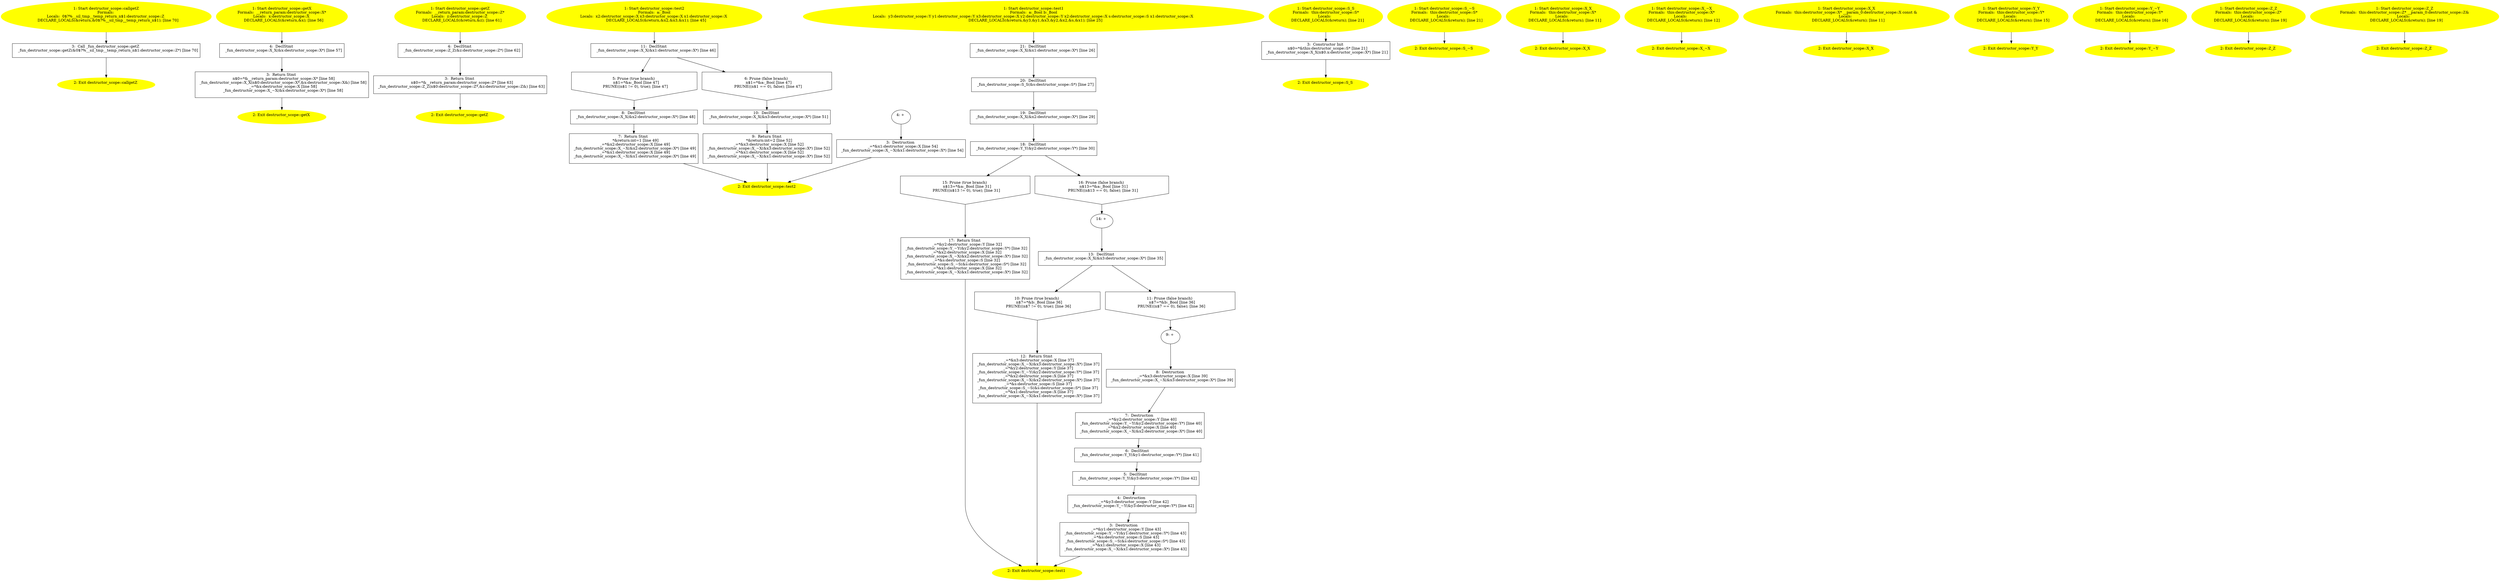 /* @generated */
digraph iCFG {
"callgetZ#destructor_scope#_ZN16destructor_scope8callgetZEv.2c9a1cb54f86af11f45d83039775201e_1" [label="1: Start destructor_scope::callgetZ\nFormals: \nLocals:  0$?%__sil_tmp__temp_return_n$1:destructor_scope::Z \n   DECLARE_LOCALS(&return,&0$?%__sil_tmp__temp_return_n$1); [line 70]\n " color=yellow style=filled]
	

	 "callgetZ#destructor_scope#_ZN16destructor_scope8callgetZEv.2c9a1cb54f86af11f45d83039775201e_1" -> "callgetZ#destructor_scope#_ZN16destructor_scope8callgetZEv.2c9a1cb54f86af11f45d83039775201e_3" ;
"callgetZ#destructor_scope#_ZN16destructor_scope8callgetZEv.2c9a1cb54f86af11f45d83039775201e_2" [label="2: Exit destructor_scope::callgetZ \n  " color=yellow style=filled]
	

"callgetZ#destructor_scope#_ZN16destructor_scope8callgetZEv.2c9a1cb54f86af11f45d83039775201e_3" [label="3:  Call _fun_destructor_scope::getZ \n   _fun_destructor_scope::getZ(&0$?%__sil_tmp__temp_return_n$1:destructor_scope::Z*) [line 70]\n " shape="box"]
	

	 "callgetZ#destructor_scope#_ZN16destructor_scope8callgetZEv.2c9a1cb54f86af11f45d83039775201e_3" -> "callgetZ#destructor_scope#_ZN16destructor_scope8callgetZEv.2c9a1cb54f86af11f45d83039775201e_2" ;
"getX#destructor_scope#_ZN16destructor_scope4getXEv.b2ba3b7097be97728da335bbc1da58e3_1" [label="1: Start destructor_scope::getX\nFormals:  __return_param:destructor_scope::X*\nLocals:  x:destructor_scope::X \n   DECLARE_LOCALS(&return,&x); [line 56]\n " color=yellow style=filled]
	

	 "getX#destructor_scope#_ZN16destructor_scope4getXEv.b2ba3b7097be97728da335bbc1da58e3_1" -> "getX#destructor_scope#_ZN16destructor_scope4getXEv.b2ba3b7097be97728da335bbc1da58e3_4" ;
"getX#destructor_scope#_ZN16destructor_scope4getXEv.b2ba3b7097be97728da335bbc1da58e3_2" [label="2: Exit destructor_scope::getX \n  " color=yellow style=filled]
	

"getX#destructor_scope#_ZN16destructor_scope4getXEv.b2ba3b7097be97728da335bbc1da58e3_3" [label="3:  Return Stmt \n   n$0=*&__return_param:destructor_scope::X* [line 58]\n  _fun_destructor_scope::X_X(n$0:destructor_scope::X*,&x:destructor_scope::X&) [line 58]\n  _=*&x:destructor_scope::X [line 58]\n  _fun_destructor_scope::X_~X(&x:destructor_scope::X*) [line 58]\n " shape="box"]
	

	 "getX#destructor_scope#_ZN16destructor_scope4getXEv.b2ba3b7097be97728da335bbc1da58e3_3" -> "getX#destructor_scope#_ZN16destructor_scope4getXEv.b2ba3b7097be97728da335bbc1da58e3_2" ;
"getX#destructor_scope#_ZN16destructor_scope4getXEv.b2ba3b7097be97728da335bbc1da58e3_4" [label="4:  DeclStmt \n   _fun_destructor_scope::X_X(&x:destructor_scope::X*) [line 57]\n " shape="box"]
	

	 "getX#destructor_scope#_ZN16destructor_scope4getXEv.b2ba3b7097be97728da335bbc1da58e3_4" -> "getX#destructor_scope#_ZN16destructor_scope4getXEv.b2ba3b7097be97728da335bbc1da58e3_3" ;
"getZ#destructor_scope#_ZN16destructor_scope4getZEv.3a61a74007b69468d628bfcaa77ebe85_1" [label="1: Start destructor_scope::getZ\nFormals:  __return_param:destructor_scope::Z*\nLocals:  z:destructor_scope::Z \n   DECLARE_LOCALS(&return,&z); [line 61]\n " color=yellow style=filled]
	

	 "getZ#destructor_scope#_ZN16destructor_scope4getZEv.3a61a74007b69468d628bfcaa77ebe85_1" -> "getZ#destructor_scope#_ZN16destructor_scope4getZEv.3a61a74007b69468d628bfcaa77ebe85_4" ;
"getZ#destructor_scope#_ZN16destructor_scope4getZEv.3a61a74007b69468d628bfcaa77ebe85_2" [label="2: Exit destructor_scope::getZ \n  " color=yellow style=filled]
	

"getZ#destructor_scope#_ZN16destructor_scope4getZEv.3a61a74007b69468d628bfcaa77ebe85_3" [label="3:  Return Stmt \n   n$0=*&__return_param:destructor_scope::Z* [line 63]\n  _fun_destructor_scope::Z_Z(n$0:destructor_scope::Z*,&z:destructor_scope::Z&) [line 63]\n " shape="box"]
	

	 "getZ#destructor_scope#_ZN16destructor_scope4getZEv.3a61a74007b69468d628bfcaa77ebe85_3" -> "getZ#destructor_scope#_ZN16destructor_scope4getZEv.3a61a74007b69468d628bfcaa77ebe85_2" ;
"getZ#destructor_scope#_ZN16destructor_scope4getZEv.3a61a74007b69468d628bfcaa77ebe85_4" [label="4:  DeclStmt \n   _fun_destructor_scope::Z_Z(&z:destructor_scope::Z*) [line 62]\n " shape="box"]
	

	 "getZ#destructor_scope#_ZN16destructor_scope4getZEv.3a61a74007b69468d628bfcaa77ebe85_4" -> "getZ#destructor_scope#_ZN16destructor_scope4getZEv.3a61a74007b69468d628bfcaa77ebe85_3" ;
"test2#destructor_scope#_ZN16destructor_scope5test2Eb.098ed11854422e6a46c509b82dd7020a_1" [label="1: Start destructor_scope::test2\nFormals:  a:_Bool\nLocals:  x2:destructor_scope::X x3:destructor_scope::X x1:destructor_scope::X \n   DECLARE_LOCALS(&return,&x2,&x3,&x1); [line 45]\n " color=yellow style=filled]
	

	 "test2#destructor_scope#_ZN16destructor_scope5test2Eb.098ed11854422e6a46c509b82dd7020a_1" -> "test2#destructor_scope#_ZN16destructor_scope5test2Eb.098ed11854422e6a46c509b82dd7020a_11" ;
"test2#destructor_scope#_ZN16destructor_scope5test2Eb.098ed11854422e6a46c509b82dd7020a_2" [label="2: Exit destructor_scope::test2 \n  " color=yellow style=filled]
	

"test2#destructor_scope#_ZN16destructor_scope5test2Eb.098ed11854422e6a46c509b82dd7020a_3" [label="3:  Destruction \n   _=*&x1:destructor_scope::X [line 54]\n  _fun_destructor_scope::X_~X(&x1:destructor_scope::X*) [line 54]\n " shape="box"]
	

	 "test2#destructor_scope#_ZN16destructor_scope5test2Eb.098ed11854422e6a46c509b82dd7020a_3" -> "test2#destructor_scope#_ZN16destructor_scope5test2Eb.098ed11854422e6a46c509b82dd7020a_2" ;
"test2#destructor_scope#_ZN16destructor_scope5test2Eb.098ed11854422e6a46c509b82dd7020a_4" [label="4: + \n  " ]
	

	 "test2#destructor_scope#_ZN16destructor_scope5test2Eb.098ed11854422e6a46c509b82dd7020a_4" -> "test2#destructor_scope#_ZN16destructor_scope5test2Eb.098ed11854422e6a46c509b82dd7020a_3" ;
"test2#destructor_scope#_ZN16destructor_scope5test2Eb.098ed11854422e6a46c509b82dd7020a_5" [label="5: Prune (true branch) \n   n$1=*&a:_Bool [line 47]\n  PRUNE((n$1 != 0), true); [line 47]\n " shape="invhouse"]
	

	 "test2#destructor_scope#_ZN16destructor_scope5test2Eb.098ed11854422e6a46c509b82dd7020a_5" -> "test2#destructor_scope#_ZN16destructor_scope5test2Eb.098ed11854422e6a46c509b82dd7020a_8" ;
"test2#destructor_scope#_ZN16destructor_scope5test2Eb.098ed11854422e6a46c509b82dd7020a_6" [label="6: Prune (false branch) \n   n$1=*&a:_Bool [line 47]\n  PRUNE((n$1 == 0), false); [line 47]\n " shape="invhouse"]
	

	 "test2#destructor_scope#_ZN16destructor_scope5test2Eb.098ed11854422e6a46c509b82dd7020a_6" -> "test2#destructor_scope#_ZN16destructor_scope5test2Eb.098ed11854422e6a46c509b82dd7020a_10" ;
"test2#destructor_scope#_ZN16destructor_scope5test2Eb.098ed11854422e6a46c509b82dd7020a_7" [label="7:  Return Stmt \n   *&return:int=1 [line 49]\n  _=*&x2:destructor_scope::X [line 49]\n  _fun_destructor_scope::X_~X(&x2:destructor_scope::X*) [line 49]\n  _=*&x1:destructor_scope::X [line 49]\n  _fun_destructor_scope::X_~X(&x1:destructor_scope::X*) [line 49]\n " shape="box"]
	

	 "test2#destructor_scope#_ZN16destructor_scope5test2Eb.098ed11854422e6a46c509b82dd7020a_7" -> "test2#destructor_scope#_ZN16destructor_scope5test2Eb.098ed11854422e6a46c509b82dd7020a_2" ;
"test2#destructor_scope#_ZN16destructor_scope5test2Eb.098ed11854422e6a46c509b82dd7020a_8" [label="8:  DeclStmt \n   _fun_destructor_scope::X_X(&x2:destructor_scope::X*) [line 48]\n " shape="box"]
	

	 "test2#destructor_scope#_ZN16destructor_scope5test2Eb.098ed11854422e6a46c509b82dd7020a_8" -> "test2#destructor_scope#_ZN16destructor_scope5test2Eb.098ed11854422e6a46c509b82dd7020a_7" ;
"test2#destructor_scope#_ZN16destructor_scope5test2Eb.098ed11854422e6a46c509b82dd7020a_9" [label="9:  Return Stmt \n   *&return:int=2 [line 52]\n  _=*&x3:destructor_scope::X [line 52]\n  _fun_destructor_scope::X_~X(&x3:destructor_scope::X*) [line 52]\n  _=*&x1:destructor_scope::X [line 52]\n  _fun_destructor_scope::X_~X(&x1:destructor_scope::X*) [line 52]\n " shape="box"]
	

	 "test2#destructor_scope#_ZN16destructor_scope5test2Eb.098ed11854422e6a46c509b82dd7020a_9" -> "test2#destructor_scope#_ZN16destructor_scope5test2Eb.098ed11854422e6a46c509b82dd7020a_2" ;
"test2#destructor_scope#_ZN16destructor_scope5test2Eb.098ed11854422e6a46c509b82dd7020a_10" [label="10:  DeclStmt \n   _fun_destructor_scope::X_X(&x3:destructor_scope::X*) [line 51]\n " shape="box"]
	

	 "test2#destructor_scope#_ZN16destructor_scope5test2Eb.098ed11854422e6a46c509b82dd7020a_10" -> "test2#destructor_scope#_ZN16destructor_scope5test2Eb.098ed11854422e6a46c509b82dd7020a_9" ;
"test2#destructor_scope#_ZN16destructor_scope5test2Eb.098ed11854422e6a46c509b82dd7020a_11" [label="11:  DeclStmt \n   _fun_destructor_scope::X_X(&x1:destructor_scope::X*) [line 46]\n " shape="box"]
	

	 "test2#destructor_scope#_ZN16destructor_scope5test2Eb.098ed11854422e6a46c509b82dd7020a_11" -> "test2#destructor_scope#_ZN16destructor_scope5test2Eb.098ed11854422e6a46c509b82dd7020a_5" ;
	 "test2#destructor_scope#_ZN16destructor_scope5test2Eb.098ed11854422e6a46c509b82dd7020a_11" -> "test2#destructor_scope#_ZN16destructor_scope5test2Eb.098ed11854422e6a46c509b82dd7020a_6" ;
"test1#destructor_scope#_ZN16destructor_scope5test1Ebb.fea2570de1bd37fe2fd8c1bd9766c861_1" [label="1: Start destructor_scope::test1\nFormals:  a:_Bool b:_Bool\nLocals:  y3:destructor_scope::Y y1:destructor_scope::Y x3:destructor_scope::X y2:destructor_scope::Y x2:destructor_scope::X s:destructor_scope::S x1:destructor_scope::X \n   DECLARE_LOCALS(&return,&y3,&y1,&x3,&y2,&x2,&s,&x1); [line 25]\n " color=yellow style=filled]
	

	 "test1#destructor_scope#_ZN16destructor_scope5test1Ebb.fea2570de1bd37fe2fd8c1bd9766c861_1" -> "test1#destructor_scope#_ZN16destructor_scope5test1Ebb.fea2570de1bd37fe2fd8c1bd9766c861_21" ;
"test1#destructor_scope#_ZN16destructor_scope5test1Ebb.fea2570de1bd37fe2fd8c1bd9766c861_2" [label="2: Exit destructor_scope::test1 \n  " color=yellow style=filled]
	

"test1#destructor_scope#_ZN16destructor_scope5test1Ebb.fea2570de1bd37fe2fd8c1bd9766c861_3" [label="3:  Destruction \n   _=*&y1:destructor_scope::Y [line 43]\n  _fun_destructor_scope::Y_~Y(&y1:destructor_scope::Y*) [line 43]\n  _=*&s:destructor_scope::S [line 43]\n  _fun_destructor_scope::S_~S(&s:destructor_scope::S*) [line 43]\n  _=*&x1:destructor_scope::X [line 43]\n  _fun_destructor_scope::X_~X(&x1:destructor_scope::X*) [line 43]\n " shape="box"]
	

	 "test1#destructor_scope#_ZN16destructor_scope5test1Ebb.fea2570de1bd37fe2fd8c1bd9766c861_3" -> "test1#destructor_scope#_ZN16destructor_scope5test1Ebb.fea2570de1bd37fe2fd8c1bd9766c861_2" ;
"test1#destructor_scope#_ZN16destructor_scope5test1Ebb.fea2570de1bd37fe2fd8c1bd9766c861_4" [label="4:  Destruction \n   _=*&y3:destructor_scope::Y [line 42]\n  _fun_destructor_scope::Y_~Y(&y3:destructor_scope::Y*) [line 42]\n " shape="box"]
	

	 "test1#destructor_scope#_ZN16destructor_scope5test1Ebb.fea2570de1bd37fe2fd8c1bd9766c861_4" -> "test1#destructor_scope#_ZN16destructor_scope5test1Ebb.fea2570de1bd37fe2fd8c1bd9766c861_3" ;
"test1#destructor_scope#_ZN16destructor_scope5test1Ebb.fea2570de1bd37fe2fd8c1bd9766c861_5" [label="5:  DeclStmt \n   _fun_destructor_scope::Y_Y(&y3:destructor_scope::Y*) [line 42]\n " shape="box"]
	

	 "test1#destructor_scope#_ZN16destructor_scope5test1Ebb.fea2570de1bd37fe2fd8c1bd9766c861_5" -> "test1#destructor_scope#_ZN16destructor_scope5test1Ebb.fea2570de1bd37fe2fd8c1bd9766c861_4" ;
"test1#destructor_scope#_ZN16destructor_scope5test1Ebb.fea2570de1bd37fe2fd8c1bd9766c861_6" [label="6:  DeclStmt \n   _fun_destructor_scope::Y_Y(&y1:destructor_scope::Y*) [line 41]\n " shape="box"]
	

	 "test1#destructor_scope#_ZN16destructor_scope5test1Ebb.fea2570de1bd37fe2fd8c1bd9766c861_6" -> "test1#destructor_scope#_ZN16destructor_scope5test1Ebb.fea2570de1bd37fe2fd8c1bd9766c861_5" ;
"test1#destructor_scope#_ZN16destructor_scope5test1Ebb.fea2570de1bd37fe2fd8c1bd9766c861_7" [label="7:  Destruction \n   _=*&y2:destructor_scope::Y [line 40]\n  _fun_destructor_scope::Y_~Y(&y2:destructor_scope::Y*) [line 40]\n  _=*&x2:destructor_scope::X [line 40]\n  _fun_destructor_scope::X_~X(&x2:destructor_scope::X*) [line 40]\n " shape="box"]
	

	 "test1#destructor_scope#_ZN16destructor_scope5test1Ebb.fea2570de1bd37fe2fd8c1bd9766c861_7" -> "test1#destructor_scope#_ZN16destructor_scope5test1Ebb.fea2570de1bd37fe2fd8c1bd9766c861_6" ;
"test1#destructor_scope#_ZN16destructor_scope5test1Ebb.fea2570de1bd37fe2fd8c1bd9766c861_8" [label="8:  Destruction \n   _=*&x3:destructor_scope::X [line 39]\n  _fun_destructor_scope::X_~X(&x3:destructor_scope::X*) [line 39]\n " shape="box"]
	

	 "test1#destructor_scope#_ZN16destructor_scope5test1Ebb.fea2570de1bd37fe2fd8c1bd9766c861_8" -> "test1#destructor_scope#_ZN16destructor_scope5test1Ebb.fea2570de1bd37fe2fd8c1bd9766c861_7" ;
"test1#destructor_scope#_ZN16destructor_scope5test1Ebb.fea2570de1bd37fe2fd8c1bd9766c861_9" [label="9: + \n  " ]
	

	 "test1#destructor_scope#_ZN16destructor_scope5test1Ebb.fea2570de1bd37fe2fd8c1bd9766c861_9" -> "test1#destructor_scope#_ZN16destructor_scope5test1Ebb.fea2570de1bd37fe2fd8c1bd9766c861_8" ;
"test1#destructor_scope#_ZN16destructor_scope5test1Ebb.fea2570de1bd37fe2fd8c1bd9766c861_10" [label="10: Prune (true branch) \n   n$7=*&b:_Bool [line 36]\n  PRUNE((n$7 != 0), true); [line 36]\n " shape="invhouse"]
	

	 "test1#destructor_scope#_ZN16destructor_scope5test1Ebb.fea2570de1bd37fe2fd8c1bd9766c861_10" -> "test1#destructor_scope#_ZN16destructor_scope5test1Ebb.fea2570de1bd37fe2fd8c1bd9766c861_12" ;
"test1#destructor_scope#_ZN16destructor_scope5test1Ebb.fea2570de1bd37fe2fd8c1bd9766c861_11" [label="11: Prune (false branch) \n   n$7=*&b:_Bool [line 36]\n  PRUNE((n$7 == 0), false); [line 36]\n " shape="invhouse"]
	

	 "test1#destructor_scope#_ZN16destructor_scope5test1Ebb.fea2570de1bd37fe2fd8c1bd9766c861_11" -> "test1#destructor_scope#_ZN16destructor_scope5test1Ebb.fea2570de1bd37fe2fd8c1bd9766c861_9" ;
"test1#destructor_scope#_ZN16destructor_scope5test1Ebb.fea2570de1bd37fe2fd8c1bd9766c861_12" [label="12:  Return Stmt \n   _=*&x3:destructor_scope::X [line 37]\n  _fun_destructor_scope::X_~X(&x3:destructor_scope::X*) [line 37]\n  _=*&y2:destructor_scope::Y [line 37]\n  _fun_destructor_scope::Y_~Y(&y2:destructor_scope::Y*) [line 37]\n  _=*&x2:destructor_scope::X [line 37]\n  _fun_destructor_scope::X_~X(&x2:destructor_scope::X*) [line 37]\n  _=*&s:destructor_scope::S [line 37]\n  _fun_destructor_scope::S_~S(&s:destructor_scope::S*) [line 37]\n  _=*&x1:destructor_scope::X [line 37]\n  _fun_destructor_scope::X_~X(&x1:destructor_scope::X*) [line 37]\n " shape="box"]
	

	 "test1#destructor_scope#_ZN16destructor_scope5test1Ebb.fea2570de1bd37fe2fd8c1bd9766c861_12" -> "test1#destructor_scope#_ZN16destructor_scope5test1Ebb.fea2570de1bd37fe2fd8c1bd9766c861_2" ;
"test1#destructor_scope#_ZN16destructor_scope5test1Ebb.fea2570de1bd37fe2fd8c1bd9766c861_13" [label="13:  DeclStmt \n   _fun_destructor_scope::X_X(&x3:destructor_scope::X*) [line 35]\n " shape="box"]
	

	 "test1#destructor_scope#_ZN16destructor_scope5test1Ebb.fea2570de1bd37fe2fd8c1bd9766c861_13" -> "test1#destructor_scope#_ZN16destructor_scope5test1Ebb.fea2570de1bd37fe2fd8c1bd9766c861_10" ;
	 "test1#destructor_scope#_ZN16destructor_scope5test1Ebb.fea2570de1bd37fe2fd8c1bd9766c861_13" -> "test1#destructor_scope#_ZN16destructor_scope5test1Ebb.fea2570de1bd37fe2fd8c1bd9766c861_11" ;
"test1#destructor_scope#_ZN16destructor_scope5test1Ebb.fea2570de1bd37fe2fd8c1bd9766c861_14" [label="14: + \n  " ]
	

	 "test1#destructor_scope#_ZN16destructor_scope5test1Ebb.fea2570de1bd37fe2fd8c1bd9766c861_14" -> "test1#destructor_scope#_ZN16destructor_scope5test1Ebb.fea2570de1bd37fe2fd8c1bd9766c861_13" ;
"test1#destructor_scope#_ZN16destructor_scope5test1Ebb.fea2570de1bd37fe2fd8c1bd9766c861_15" [label="15: Prune (true branch) \n   n$13=*&a:_Bool [line 31]\n  PRUNE((n$13 != 0), true); [line 31]\n " shape="invhouse"]
	

	 "test1#destructor_scope#_ZN16destructor_scope5test1Ebb.fea2570de1bd37fe2fd8c1bd9766c861_15" -> "test1#destructor_scope#_ZN16destructor_scope5test1Ebb.fea2570de1bd37fe2fd8c1bd9766c861_17" ;
"test1#destructor_scope#_ZN16destructor_scope5test1Ebb.fea2570de1bd37fe2fd8c1bd9766c861_16" [label="16: Prune (false branch) \n   n$13=*&a:_Bool [line 31]\n  PRUNE((n$13 == 0), false); [line 31]\n " shape="invhouse"]
	

	 "test1#destructor_scope#_ZN16destructor_scope5test1Ebb.fea2570de1bd37fe2fd8c1bd9766c861_16" -> "test1#destructor_scope#_ZN16destructor_scope5test1Ebb.fea2570de1bd37fe2fd8c1bd9766c861_14" ;
"test1#destructor_scope#_ZN16destructor_scope5test1Ebb.fea2570de1bd37fe2fd8c1bd9766c861_17" [label="17:  Return Stmt \n   _=*&y2:destructor_scope::Y [line 32]\n  _fun_destructor_scope::Y_~Y(&y2:destructor_scope::Y*) [line 32]\n  _=*&x2:destructor_scope::X [line 32]\n  _fun_destructor_scope::X_~X(&x2:destructor_scope::X*) [line 32]\n  _=*&s:destructor_scope::S [line 32]\n  _fun_destructor_scope::S_~S(&s:destructor_scope::S*) [line 32]\n  _=*&x1:destructor_scope::X [line 32]\n  _fun_destructor_scope::X_~X(&x1:destructor_scope::X*) [line 32]\n " shape="box"]
	

	 "test1#destructor_scope#_ZN16destructor_scope5test1Ebb.fea2570de1bd37fe2fd8c1bd9766c861_17" -> "test1#destructor_scope#_ZN16destructor_scope5test1Ebb.fea2570de1bd37fe2fd8c1bd9766c861_2" ;
"test1#destructor_scope#_ZN16destructor_scope5test1Ebb.fea2570de1bd37fe2fd8c1bd9766c861_18" [label="18:  DeclStmt \n   _fun_destructor_scope::Y_Y(&y2:destructor_scope::Y*) [line 30]\n " shape="box"]
	

	 "test1#destructor_scope#_ZN16destructor_scope5test1Ebb.fea2570de1bd37fe2fd8c1bd9766c861_18" -> "test1#destructor_scope#_ZN16destructor_scope5test1Ebb.fea2570de1bd37fe2fd8c1bd9766c861_15" ;
	 "test1#destructor_scope#_ZN16destructor_scope5test1Ebb.fea2570de1bd37fe2fd8c1bd9766c861_18" -> "test1#destructor_scope#_ZN16destructor_scope5test1Ebb.fea2570de1bd37fe2fd8c1bd9766c861_16" ;
"test1#destructor_scope#_ZN16destructor_scope5test1Ebb.fea2570de1bd37fe2fd8c1bd9766c861_19" [label="19:  DeclStmt \n   _fun_destructor_scope::X_X(&x2:destructor_scope::X*) [line 29]\n " shape="box"]
	

	 "test1#destructor_scope#_ZN16destructor_scope5test1Ebb.fea2570de1bd37fe2fd8c1bd9766c861_19" -> "test1#destructor_scope#_ZN16destructor_scope5test1Ebb.fea2570de1bd37fe2fd8c1bd9766c861_18" ;
"test1#destructor_scope#_ZN16destructor_scope5test1Ebb.fea2570de1bd37fe2fd8c1bd9766c861_20" [label="20:  DeclStmt \n   _fun_destructor_scope::S_S(&s:destructor_scope::S*) [line 27]\n " shape="box"]
	

	 "test1#destructor_scope#_ZN16destructor_scope5test1Ebb.fea2570de1bd37fe2fd8c1bd9766c861_20" -> "test1#destructor_scope#_ZN16destructor_scope5test1Ebb.fea2570de1bd37fe2fd8c1bd9766c861_19" ;
"test1#destructor_scope#_ZN16destructor_scope5test1Ebb.fea2570de1bd37fe2fd8c1bd9766c861_21" [label="21:  DeclStmt \n   _fun_destructor_scope::X_X(&x1:destructor_scope::X*) [line 26]\n " shape="box"]
	

	 "test1#destructor_scope#_ZN16destructor_scope5test1Ebb.fea2570de1bd37fe2fd8c1bd9766c861_21" -> "test1#destructor_scope#_ZN16destructor_scope5test1Ebb.fea2570de1bd37fe2fd8c1bd9766c861_20" ;
"S#S#destructor_scope#{_ZN16destructor_scope1SC1Ev|constexpr}.8a90c7de74a36914310ae757d91d91ff_1" [label="1: Start destructor_scope::S_S\nFormals:  this:destructor_scope::S*\nLocals:  \n   DECLARE_LOCALS(&return); [line 21]\n " color=yellow style=filled]
	

	 "S#S#destructor_scope#{_ZN16destructor_scope1SC1Ev|constexpr}.8a90c7de74a36914310ae757d91d91ff_1" -> "S#S#destructor_scope#{_ZN16destructor_scope1SC1Ev|constexpr}.8a90c7de74a36914310ae757d91d91ff_3" ;
"S#S#destructor_scope#{_ZN16destructor_scope1SC1Ev|constexpr}.8a90c7de74a36914310ae757d91d91ff_2" [label="2: Exit destructor_scope::S_S \n  " color=yellow style=filled]
	

"S#S#destructor_scope#{_ZN16destructor_scope1SC1Ev|constexpr}.8a90c7de74a36914310ae757d91d91ff_3" [label="3:  Constructor Init \n   n$0=*&this:destructor_scope::S* [line 21]\n  _fun_destructor_scope::X_X(n$0.x:destructor_scope::X*) [line 21]\n " shape="box"]
	

	 "S#S#destructor_scope#{_ZN16destructor_scope1SC1Ev|constexpr}.8a90c7de74a36914310ae757d91d91ff_3" -> "S#S#destructor_scope#{_ZN16destructor_scope1SC1Ev|constexpr}.8a90c7de74a36914310ae757d91d91ff_2" ;
"~S#S#destructor_scope#(_ZN16destructor_scope1SD0Ev).e029a1be84e1c759d19e67b6cee10d7f_1" [label="1: Start destructor_scope::S_~S\nFormals:  this:destructor_scope::S*\nLocals:  \n   DECLARE_LOCALS(&return); [line 21]\n " color=yellow style=filled]
	

	 "~S#S#destructor_scope#(_ZN16destructor_scope1SD0Ev).e029a1be84e1c759d19e67b6cee10d7f_1" -> "~S#S#destructor_scope#(_ZN16destructor_scope1SD0Ev).e029a1be84e1c759d19e67b6cee10d7f_2" ;
"~S#S#destructor_scope#(_ZN16destructor_scope1SD0Ev).e029a1be84e1c759d19e67b6cee10d7f_2" [label="2: Exit destructor_scope::S_~S \n  " color=yellow style=filled]
	

"X#X#destructor_scope#{_ZN16destructor_scope1XC1Ev|constexpr}.2fe4286cdaf024592bc7b4ad8b4a565f_1" [label="1: Start destructor_scope::X_X\nFormals:  this:destructor_scope::X*\nLocals:  \n   DECLARE_LOCALS(&return); [line 11]\n " color=yellow style=filled]
	

	 "X#X#destructor_scope#{_ZN16destructor_scope1XC1Ev|constexpr}.2fe4286cdaf024592bc7b4ad8b4a565f_1" -> "X#X#destructor_scope#{_ZN16destructor_scope1XC1Ev|constexpr}.2fe4286cdaf024592bc7b4ad8b4a565f_2" ;
"X#X#destructor_scope#{_ZN16destructor_scope1XC1Ev|constexpr}.2fe4286cdaf024592bc7b4ad8b4a565f_2" [label="2: Exit destructor_scope::X_X \n  " color=yellow style=filled]
	

"~X#X#destructor_scope#(_ZN16destructor_scope1XD0Ev).f18f0761b16fe36438c4eae7e576b682_1" [label="1: Start destructor_scope::X_~X\nFormals:  this:destructor_scope::X*\nLocals:  \n   DECLARE_LOCALS(&return); [line 12]\n " color=yellow style=filled]
	

	 "~X#X#destructor_scope#(_ZN16destructor_scope1XD0Ev).f18f0761b16fe36438c4eae7e576b682_1" -> "~X#X#destructor_scope#(_ZN16destructor_scope1XD0Ev).f18f0761b16fe36438c4eae7e576b682_2" ;
"~X#X#destructor_scope#(_ZN16destructor_scope1XD0Ev).f18f0761b16fe36438c4eae7e576b682_2" [label="2: Exit destructor_scope::X_~X \n  " color=yellow style=filled]
	

"X#X#destructor_scope#{_ZN16destructor_scope1XC1ERKS0_|constexpr}.2414d8fbaa297d1fce05355d53896b6b_1" [label="1: Start destructor_scope::X_X\nFormals:  this:destructor_scope::X* __param_0:destructor_scope::X const &\nLocals:  \n   DECLARE_LOCALS(&return); [line 11]\n " color=yellow style=filled]
	

	 "X#X#destructor_scope#{_ZN16destructor_scope1XC1ERKS0_|constexpr}.2414d8fbaa297d1fce05355d53896b6b_1" -> "X#X#destructor_scope#{_ZN16destructor_scope1XC1ERKS0_|constexpr}.2414d8fbaa297d1fce05355d53896b6b_2" ;
"X#X#destructor_scope#{_ZN16destructor_scope1XC1ERKS0_|constexpr}.2414d8fbaa297d1fce05355d53896b6b_2" [label="2: Exit destructor_scope::X_X \n  " color=yellow style=filled]
	

"Y#Y#destructor_scope#{_ZN16destructor_scope1YC1Ev|constexpr}.bbec2666e178558d30786fd357bae394_1" [label="1: Start destructor_scope::Y_Y\nFormals:  this:destructor_scope::Y*\nLocals:  \n   DECLARE_LOCALS(&return); [line 15]\n " color=yellow style=filled]
	

	 "Y#Y#destructor_scope#{_ZN16destructor_scope1YC1Ev|constexpr}.bbec2666e178558d30786fd357bae394_1" -> "Y#Y#destructor_scope#{_ZN16destructor_scope1YC1Ev|constexpr}.bbec2666e178558d30786fd357bae394_2" ;
"Y#Y#destructor_scope#{_ZN16destructor_scope1YC1Ev|constexpr}.bbec2666e178558d30786fd357bae394_2" [label="2: Exit destructor_scope::Y_Y \n  " color=yellow style=filled]
	

"~Y#Y#destructor_scope#(_ZN16destructor_scope1YD0Ev).c1e3be6c11bac066871bac643c1a7d33_1" [label="1: Start destructor_scope::Y_~Y\nFormals:  this:destructor_scope::Y*\nLocals:  \n   DECLARE_LOCALS(&return); [line 16]\n " color=yellow style=filled]
	

	 "~Y#Y#destructor_scope#(_ZN16destructor_scope1YD0Ev).c1e3be6c11bac066871bac643c1a7d33_1" -> "~Y#Y#destructor_scope#(_ZN16destructor_scope1YD0Ev).c1e3be6c11bac066871bac643c1a7d33_2" ;
"~Y#Y#destructor_scope#(_ZN16destructor_scope1YD0Ev).c1e3be6c11bac066871bac643c1a7d33_2" [label="2: Exit destructor_scope::Y_~Y \n  " color=yellow style=filled]
	

"Z#Z#destructor_scope#{_ZN16destructor_scope1ZC1Ev|constexpr}.58846154fa4db51b4cb4a6dc634794d7_1" [label="1: Start destructor_scope::Z_Z\nFormals:  this:destructor_scope::Z*\nLocals:  \n   DECLARE_LOCALS(&return); [line 19]\n " color=yellow style=filled]
	

	 "Z#Z#destructor_scope#{_ZN16destructor_scope1ZC1Ev|constexpr}.58846154fa4db51b4cb4a6dc634794d7_1" -> "Z#Z#destructor_scope#{_ZN16destructor_scope1ZC1Ev|constexpr}.58846154fa4db51b4cb4a6dc634794d7_2" ;
"Z#Z#destructor_scope#{_ZN16destructor_scope1ZC1Ev|constexpr}.58846154fa4db51b4cb4a6dc634794d7_2" [label="2: Exit destructor_scope::Z_Z \n  " color=yellow style=filled]
	

"Z#Z#destructor_scope#{_ZN16destructor_scope1ZC1EOS0_|constexpr}.ae74c365359faeede5251886ed3ce9f9_1" [label="1: Start destructor_scope::Z_Z\nFormals:  this:destructor_scope::Z* __param_0:destructor_scope::Z&\nLocals:  \n   DECLARE_LOCALS(&return); [line 19]\n " color=yellow style=filled]
	

	 "Z#Z#destructor_scope#{_ZN16destructor_scope1ZC1EOS0_|constexpr}.ae74c365359faeede5251886ed3ce9f9_1" -> "Z#Z#destructor_scope#{_ZN16destructor_scope1ZC1EOS0_|constexpr}.ae74c365359faeede5251886ed3ce9f9_2" ;
"Z#Z#destructor_scope#{_ZN16destructor_scope1ZC1EOS0_|constexpr}.ae74c365359faeede5251886ed3ce9f9_2" [label="2: Exit destructor_scope::Z_Z \n  " color=yellow style=filled]
	

}

